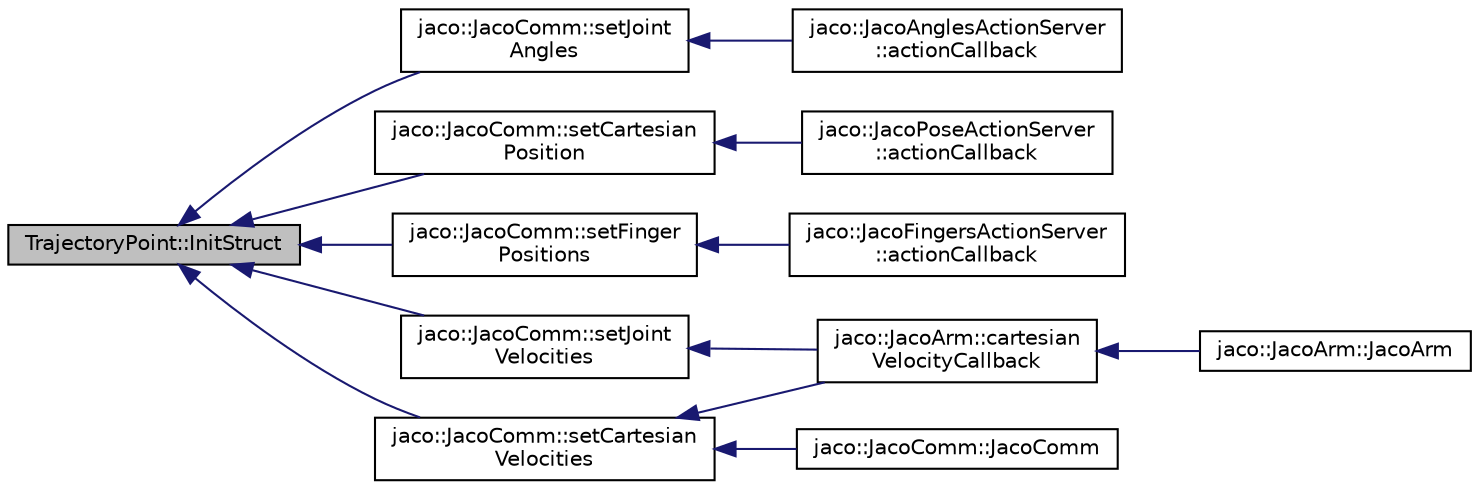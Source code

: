 digraph "TrajectoryPoint::InitStruct"
{
  edge [fontname="Helvetica",fontsize="10",labelfontname="Helvetica",labelfontsize="10"];
  node [fontname="Helvetica",fontsize="10",shape=record];
  rankdir="LR";
  Node1 [label="TrajectoryPoint::InitStruct",height=0.2,width=0.4,color="black", fillcolor="grey75", style="filled", fontcolor="black"];
  Node1 -> Node2 [dir="back",color="midnightblue",fontsize="10",style="solid"];
  Node2 [label="jaco::JacoComm::setJoint\lAngles",height=0.2,width=0.4,color="black", fillcolor="white", style="filled",URL="$classjaco_1_1_jaco_comm.html#ad53fa0c190d41da8430de2e9bf997f05",tooltip="Sends a joint angle command to the Jaco arm. "];
  Node2 -> Node3 [dir="back",color="midnightblue",fontsize="10",style="solid"];
  Node3 [label="jaco::JacoAnglesActionServer\l::actionCallback",height=0.2,width=0.4,color="black", fillcolor="white", style="filled",URL="$classjaco_1_1_jaco_angles_action_server.html#a3a3da8fd412f2311534246d2287a5b90"];
  Node1 -> Node4 [dir="back",color="midnightblue",fontsize="10",style="solid"];
  Node4 [label="jaco::JacoComm::setCartesian\lPosition",height=0.2,width=0.4,color="black", fillcolor="white", style="filled",URL="$classjaco_1_1_jaco_comm.html#a7a7375d2609c81f0a03974b06ca07be0",tooltip="Sends a cartesian coordinate trajectory to the Jaco arm. "];
  Node4 -> Node5 [dir="back",color="midnightblue",fontsize="10",style="solid"];
  Node5 [label="jaco::JacoPoseActionServer\l::actionCallback",height=0.2,width=0.4,color="black", fillcolor="white", style="filled",URL="$classjaco_1_1_jaco_pose_action_server.html#a82396bb5f219f54518a80493bfd38f26"];
  Node1 -> Node6 [dir="back",color="midnightblue",fontsize="10",style="solid"];
  Node6 [label="jaco::JacoComm::setFinger\lPositions",height=0.2,width=0.4,color="black", fillcolor="white", style="filled",URL="$classjaco_1_1_jaco_comm.html#a5cdc217373b923f7de2ed468150281fa",tooltip="Sets the finger positions. "];
  Node6 -> Node7 [dir="back",color="midnightblue",fontsize="10",style="solid"];
  Node7 [label="jaco::JacoFingersActionServer\l::actionCallback",height=0.2,width=0.4,color="black", fillcolor="white", style="filled",URL="$classjaco_1_1_jaco_fingers_action_server.html#a642f494b27d513457e9f29de7a4b31b6"];
  Node1 -> Node8 [dir="back",color="midnightblue",fontsize="10",style="solid"];
  Node8 [label="jaco::JacoComm::setJoint\lVelocities",height=0.2,width=0.4,color="black", fillcolor="white", style="filled",URL="$classjaco_1_1_jaco_comm.html#af269b1c8d8b1f32c1003ca2e464252f0",tooltip="Set the angular velocity of the joints. "];
  Node8 -> Node9 [dir="back",color="midnightblue",fontsize="10",style="solid"];
  Node9 [label="jaco::JacoArm::cartesian\lVelocityCallback",height=0.2,width=0.4,color="black", fillcolor="white", style="filled",URL="$classjaco_1_1_jaco_arm.html#a091f2eaffef84362f69e3b49482982db"];
  Node9 -> Node10 [dir="back",color="midnightblue",fontsize="10",style="solid"];
  Node10 [label="jaco::JacoArm::JacoArm",height=0.2,width=0.4,color="black", fillcolor="white", style="filled",URL="$classjaco_1_1_jaco_arm.html#ab29d25cb3b4bafdc523cbe271c801681"];
  Node1 -> Node11 [dir="back",color="midnightblue",fontsize="10",style="solid"];
  Node11 [label="jaco::JacoComm::setCartesian\lVelocities",height=0.2,width=0.4,color="black", fillcolor="white", style="filled",URL="$classjaco_1_1_jaco_comm.html#a468352480a437cc2144c8d4d289815a5",tooltip="Set the cartesian velocity of the tool tip. "];
  Node11 -> Node9 [dir="back",color="midnightblue",fontsize="10",style="solid"];
  Node11 -> Node12 [dir="back",color="midnightblue",fontsize="10",style="solid"];
  Node12 [label="jaco::JacoComm::JacoComm",height=0.2,width=0.4,color="black", fillcolor="white", style="filled",URL="$classjaco_1_1_jaco_comm.html#acdf234ee7f30cf5ead4f41beb3481521"];
}
